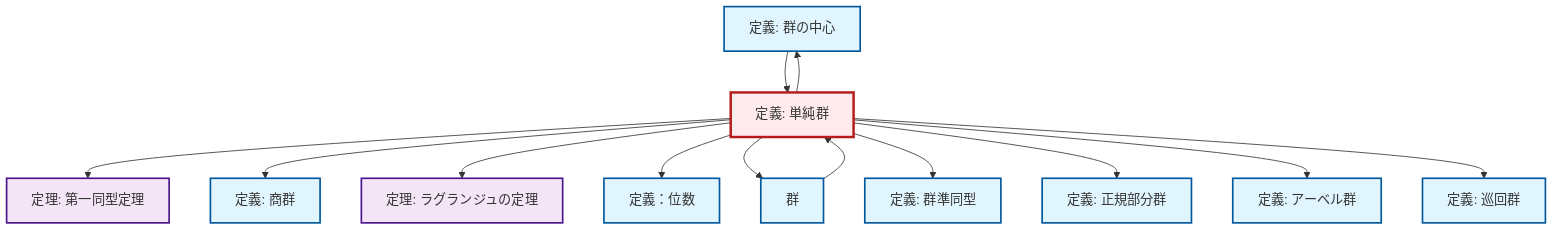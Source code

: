 graph TD
    classDef definition fill:#e1f5fe,stroke:#01579b,stroke-width:2px
    classDef theorem fill:#f3e5f5,stroke:#4a148c,stroke-width:2px
    classDef axiom fill:#fff3e0,stroke:#e65100,stroke-width:2px
    classDef example fill:#e8f5e9,stroke:#1b5e20,stroke-width:2px
    classDef current fill:#ffebee,stroke:#b71c1c,stroke-width:3px
    thm-first-isomorphism["定理: 第一同型定理"]:::theorem
    def-center-of-group["定義: 群の中心"]:::definition
    def-abelian-group["定義: アーベル群"]:::definition
    def-homomorphism["定義: 群準同型"]:::definition
    def-normal-subgroup["定義: 正規部分群"]:::definition
    def-group["群"]:::definition
    def-simple-group["定義: 単純群"]:::definition
    thm-lagrange["定理: ラグランジュの定理"]:::theorem
    def-cyclic-group["定義: 巡回群"]:::definition
    def-order["定義：位数"]:::definition
    def-quotient-group["定義: 商群"]:::definition
    def-simple-group --> thm-first-isomorphism
    def-simple-group --> def-quotient-group
    def-simple-group --> thm-lagrange
    def-simple-group --> def-order
    def-simple-group --> def-center-of-group
    def-simple-group --> def-group
    def-center-of-group --> def-simple-group
    def-simple-group --> def-homomorphism
    def-simple-group --> def-normal-subgroup
    def-simple-group --> def-abelian-group
    def-group --> def-simple-group
    def-simple-group --> def-cyclic-group
    class def-simple-group current